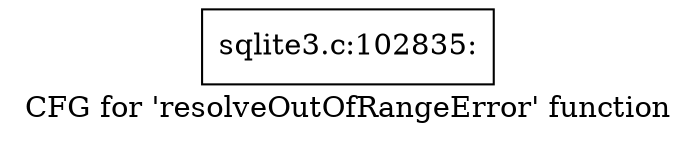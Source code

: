digraph "CFG for 'resolveOutOfRangeError' function" {
	label="CFG for 'resolveOutOfRangeError' function";

	Node0x55c0f903e900 [shape=record,label="{sqlite3.c:102835:}"];
}
